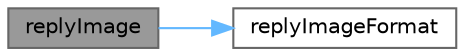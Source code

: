 digraph "replyImage"
{
 // LATEX_PDF_SIZE
  bgcolor="transparent";
  edge [fontname=Helvetica,fontsize=10,labelfontname=Helvetica,labelfontsize=10];
  node [fontname=Helvetica,fontsize=10,shape=box,height=0.2,width=0.4];
  rankdir="LR";
  Node1 [id="Node000001",label="replyImage",height=0.2,width=0.4,color="gray40", fillcolor="grey60", style="filled", fontcolor="black",tooltip="回复图像。"];
  Node1 -> Node2 [id="edge1_Node000001_Node000002",color="steelblue1",style="solid",tooltip=" "];
  Node2 [id="Node000002",label="replyImageFormat",height=0.2,width=0.4,color="grey40", fillcolor="white", style="filled",URL="$jqhttpserver_8cpp.html#abf84153d548e64a5e0a092697a255175",tooltip=" "];
}

